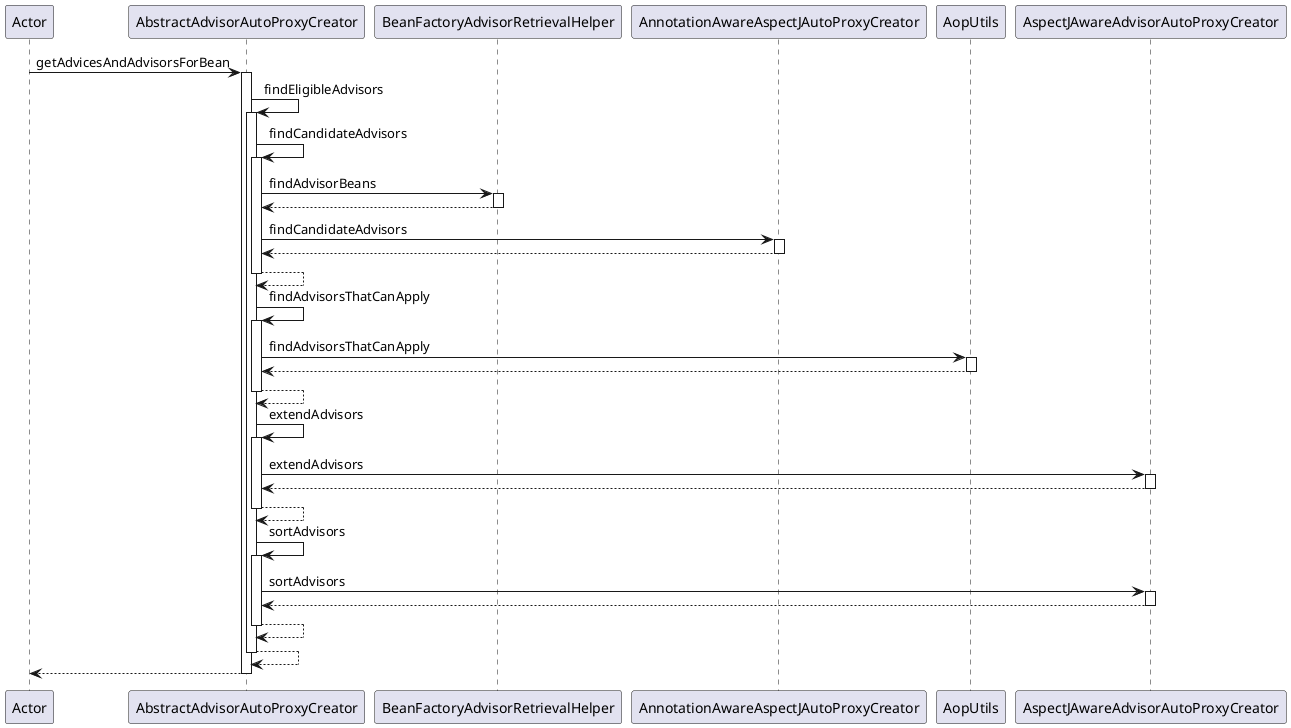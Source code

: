 @startuml
participant Actor
Actor -> AbstractAdvisorAutoProxyCreator : getAdvicesAndAdvisorsForBean
activate AbstractAdvisorAutoProxyCreator
AbstractAdvisorAutoProxyCreator -> AbstractAdvisorAutoProxyCreator : findEligibleAdvisors
activate AbstractAdvisorAutoProxyCreator
AbstractAdvisorAutoProxyCreator -> AbstractAdvisorAutoProxyCreator : findCandidateAdvisors
activate AbstractAdvisorAutoProxyCreator
AbstractAdvisorAutoProxyCreator -> BeanFactoryAdvisorRetrievalHelper : findAdvisorBeans
activate BeanFactoryAdvisorRetrievalHelper
BeanFactoryAdvisorRetrievalHelper --> AbstractAdvisorAutoProxyCreator
deactivate BeanFactoryAdvisorRetrievalHelper
AbstractAdvisorAutoProxyCreator -> AnnotationAwareAspectJAutoProxyCreator : findCandidateAdvisors
activate AnnotationAwareAspectJAutoProxyCreator
AnnotationAwareAspectJAutoProxyCreator --> AbstractAdvisorAutoProxyCreator
deactivate AnnotationAwareAspectJAutoProxyCreator
AbstractAdvisorAutoProxyCreator --> AbstractAdvisorAutoProxyCreator
deactivate AbstractAdvisorAutoProxyCreator
AbstractAdvisorAutoProxyCreator -> AbstractAdvisorAutoProxyCreator : findAdvisorsThatCanApply
activate AbstractAdvisorAutoProxyCreator
AbstractAdvisorAutoProxyCreator -> AopUtils : findAdvisorsThatCanApply
activate AopUtils
AopUtils --> AbstractAdvisorAutoProxyCreator
deactivate AopUtils
AbstractAdvisorAutoProxyCreator --> AbstractAdvisorAutoProxyCreator
deactivate AbstractAdvisorAutoProxyCreator
AbstractAdvisorAutoProxyCreator -> AbstractAdvisorAutoProxyCreator : extendAdvisors
activate AbstractAdvisorAutoProxyCreator
AbstractAdvisorAutoProxyCreator -> AspectJAwareAdvisorAutoProxyCreator : extendAdvisors
activate AspectJAwareAdvisorAutoProxyCreator
AspectJAwareAdvisorAutoProxyCreator --> AbstractAdvisorAutoProxyCreator
deactivate AspectJAwareAdvisorAutoProxyCreator
AbstractAdvisorAutoProxyCreator --> AbstractAdvisorAutoProxyCreator
deactivate AbstractAdvisorAutoProxyCreator
AbstractAdvisorAutoProxyCreator -> AbstractAdvisorAutoProxyCreator : sortAdvisors
activate AbstractAdvisorAutoProxyCreator
AbstractAdvisorAutoProxyCreator -> AspectJAwareAdvisorAutoProxyCreator : sortAdvisors
activate AspectJAwareAdvisorAutoProxyCreator
AspectJAwareAdvisorAutoProxyCreator --> AbstractAdvisorAutoProxyCreator
deactivate AspectJAwareAdvisorAutoProxyCreator
AbstractAdvisorAutoProxyCreator --> AbstractAdvisorAutoProxyCreator
deactivate AbstractAdvisorAutoProxyCreator
AbstractAdvisorAutoProxyCreator --> AbstractAdvisorAutoProxyCreator
deactivate AbstractAdvisorAutoProxyCreator
return
@enduml

material
